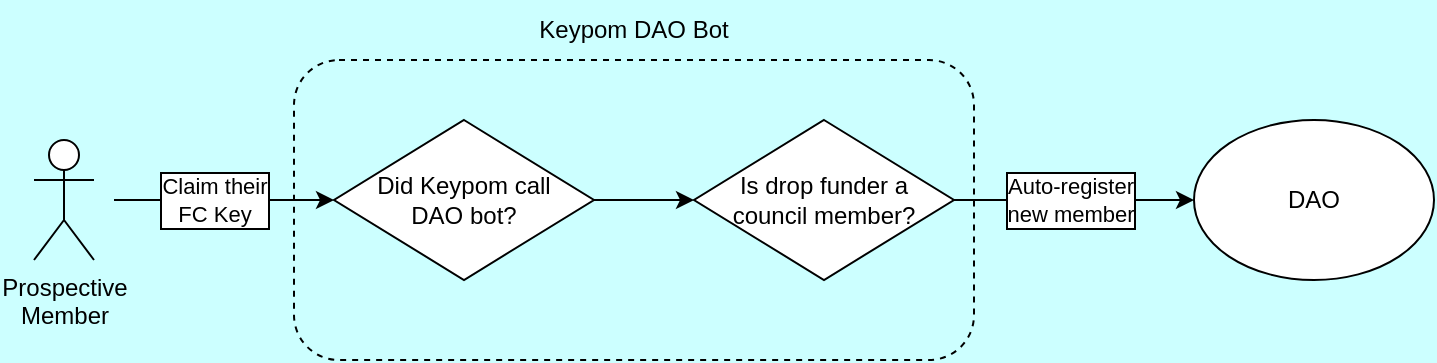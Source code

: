 <mxfile>
    <diagram id="BF2fFZ__Rzvh8hYSS4MP" name="Page-1">
        <mxGraphModel dx="684" dy="408" grid="1" gridSize="10" guides="1" tooltips="1" connect="1" arrows="1" fold="1" page="1" pageScale="1" pageWidth="850" pageHeight="1100" background="#CCFFFF" math="0" shadow="0">
            <root>
                <mxCell id="0"/>
                <mxCell id="1" parent="0"/>
                <mxCell id="2" value="&lt;font color=&quot;#000000&quot;&gt;Prospective &lt;br&gt;Member&lt;/font&gt;" style="shape=umlActor;verticalLabelPosition=bottom;verticalAlign=top;html=1;outlineConnect=0;strokeColor=#000000;" parent="1" vertex="1">
                    <mxGeometry x="80" y="150" width="30" height="60" as="geometry"/>
                </mxCell>
                <mxCell id="6" value="" style="endArrow=classic;html=1;strokeColor=#000000;" parent="1" edge="1">
                    <mxGeometry width="50" height="50" relative="1" as="geometry">
                        <mxPoint x="120" y="180" as="sourcePoint"/>
                        <mxPoint x="230" y="180" as="targetPoint"/>
                    </mxGeometry>
                </mxCell>
                <mxCell id="7" value="Claim their&lt;br&gt;FC Key" style="edgeLabel;html=1;align=center;verticalAlign=middle;resizable=0;points=[];labelBorderColor=#000000;" parent="6" vertex="1" connectable="0">
                    <mxGeometry x="0.543" relative="1" as="geometry">
                        <mxPoint x="-35" as="offset"/>
                    </mxGeometry>
                </mxCell>
                <mxCell id="11" value="Is drop funder a&lt;br&gt;council member?" style="rhombus;whiteSpace=wrap;html=1;strokeColor=#000000;" parent="1" vertex="1">
                    <mxGeometry x="410" y="140" width="130" height="80" as="geometry"/>
                </mxCell>
                <mxCell id="12" value="Did Keypom call &lt;br&gt;DAO bot?" style="rhombus;whiteSpace=wrap;html=1;strokeColor=#000000;" parent="1" vertex="1">
                    <mxGeometry x="230" y="140" width="130" height="80" as="geometry"/>
                </mxCell>
                <mxCell id="13" value="" style="endArrow=classic;html=1;entryX=0;entryY=0.5;entryDx=0;entryDy=0;exitX=1;exitY=0.5;exitDx=0;exitDy=0;strokeColor=#000000;" parent="1" source="12" target="11" edge="1">
                    <mxGeometry width="50" height="50" relative="1" as="geometry">
                        <mxPoint x="340" y="230" as="sourcePoint"/>
                        <mxPoint x="390" y="180" as="targetPoint"/>
                    </mxGeometry>
                </mxCell>
                <mxCell id="14" value="" style="rounded=1;whiteSpace=wrap;html=1;fillColor=none;dashed=1;strokeColor=#000000;" parent="1" vertex="1">
                    <mxGeometry x="210" y="110" width="340" height="150" as="geometry"/>
                </mxCell>
                <mxCell id="15" value="&lt;font color=&quot;#000000&quot;&gt;Keypom DAO Bot&lt;/font&gt;" style="text;html=1;strokeColor=none;fillColor=none;align=center;verticalAlign=middle;whiteSpace=wrap;rounded=0;dashed=1;" parent="1" vertex="1">
                    <mxGeometry x="315" y="80" width="130" height="30" as="geometry"/>
                </mxCell>
                <mxCell id="16" value="" style="endArrow=classic;html=1;exitX=1;exitY=0.5;exitDx=0;exitDy=0;strokeColor=#000000;" parent="1" source="11" edge="1">
                    <mxGeometry width="50" height="50" relative="1" as="geometry">
                        <mxPoint x="650" y="70" as="sourcePoint"/>
                        <mxPoint x="660" y="180" as="targetPoint"/>
                    </mxGeometry>
                </mxCell>
                <mxCell id="18" value="Auto-register &lt;br&gt;new member" style="edgeLabel;html=1;align=center;verticalAlign=middle;resizable=0;points=[];labelBorderColor=#000000;" parent="16" vertex="1" connectable="0">
                    <mxGeometry x="-0.24" relative="1" as="geometry">
                        <mxPoint x="12" as="offset"/>
                    </mxGeometry>
                </mxCell>
                <mxCell id="17" value="DAO" style="ellipse;whiteSpace=wrap;html=1;strokeColor=#000000;" parent="1" vertex="1">
                    <mxGeometry x="660" y="140" width="120" height="80" as="geometry"/>
                </mxCell>
            </root>
        </mxGraphModel>
    </diagram>
</mxfile>